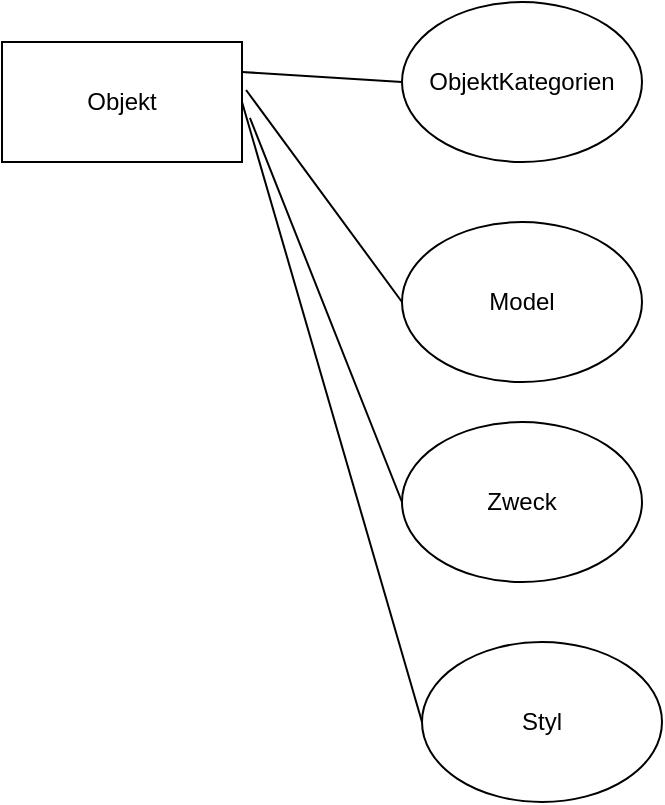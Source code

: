 <mxfile version="27.0.9">
  <diagram name="Seite-1" id="B4qSR5klLsiQidIwLUBa">
    <mxGraphModel dx="1375" dy="759" grid="1" gridSize="10" guides="1" tooltips="1" connect="1" arrows="1" fold="1" page="1" pageScale="1" pageWidth="2336" pageHeight="1654" math="0" shadow="0">
      <root>
        <mxCell id="0" />
        <mxCell id="1" parent="0" />
        <mxCell id="4Ud3EdYBzJutEI8MvPuo-1" value="Objekt" style="rounded=0;whiteSpace=wrap;html=1;" vertex="1" parent="1">
          <mxGeometry x="340" y="180" width="120" height="60" as="geometry" />
        </mxCell>
        <mxCell id="4Ud3EdYBzJutEI8MvPuo-9" style="rounded=0;orthogonalLoop=1;jettySize=auto;html=1;exitX=0;exitY=0.5;exitDx=0;exitDy=0;entryX=1;entryY=0.25;entryDx=0;entryDy=0;endArrow=none;startFill=0;" edge="1" parent="1" source="4Ud3EdYBzJutEI8MvPuo-2" target="4Ud3EdYBzJutEI8MvPuo-1">
          <mxGeometry relative="1" as="geometry" />
        </mxCell>
        <mxCell id="4Ud3EdYBzJutEI8MvPuo-2" value="ObjektKategorien" style="ellipse;whiteSpace=wrap;html=1;" vertex="1" parent="1">
          <mxGeometry x="540" y="160" width="120" height="80" as="geometry" />
        </mxCell>
        <mxCell id="4Ud3EdYBzJutEI8MvPuo-3" value="Model" style="ellipse;whiteSpace=wrap;html=1;" vertex="1" parent="1">
          <mxGeometry x="540" y="270" width="120" height="80" as="geometry" />
        </mxCell>
        <mxCell id="4Ud3EdYBzJutEI8MvPuo-4" value="Zweck" style="ellipse;whiteSpace=wrap;html=1;" vertex="1" parent="1">
          <mxGeometry x="540" y="370" width="120" height="80" as="geometry" />
        </mxCell>
        <mxCell id="4Ud3EdYBzJutEI8MvPuo-6" style="rounded=0;orthogonalLoop=1;jettySize=auto;html=1;exitX=0;exitY=0.5;exitDx=0;exitDy=0;entryX=1;entryY=0.5;entryDx=0;entryDy=0;endArrow=none;startFill=0;" edge="1" parent="1" source="4Ud3EdYBzJutEI8MvPuo-5" target="4Ud3EdYBzJutEI8MvPuo-1">
          <mxGeometry relative="1" as="geometry" />
        </mxCell>
        <mxCell id="4Ud3EdYBzJutEI8MvPuo-5" value="Styl" style="ellipse;whiteSpace=wrap;html=1;" vertex="1" parent="1">
          <mxGeometry x="550" y="480" width="120" height="80" as="geometry" />
        </mxCell>
        <mxCell id="4Ud3EdYBzJutEI8MvPuo-7" style="rounded=0;orthogonalLoop=1;jettySize=auto;html=1;exitX=0;exitY=0.5;exitDx=0;exitDy=0;entryX=1.033;entryY=0.633;entryDx=0;entryDy=0;entryPerimeter=0;endArrow=none;startFill=0;" edge="1" parent="1" source="4Ud3EdYBzJutEI8MvPuo-4" target="4Ud3EdYBzJutEI8MvPuo-1">
          <mxGeometry relative="1" as="geometry" />
        </mxCell>
        <mxCell id="4Ud3EdYBzJutEI8MvPuo-8" style="rounded=0;orthogonalLoop=1;jettySize=auto;html=1;exitX=0;exitY=0.5;exitDx=0;exitDy=0;entryX=1.017;entryY=0.4;entryDx=0;entryDy=0;entryPerimeter=0;endArrow=none;startFill=0;" edge="1" parent="1" source="4Ud3EdYBzJutEI8MvPuo-3" target="4Ud3EdYBzJutEI8MvPuo-1">
          <mxGeometry relative="1" as="geometry" />
        </mxCell>
      </root>
    </mxGraphModel>
  </diagram>
</mxfile>
